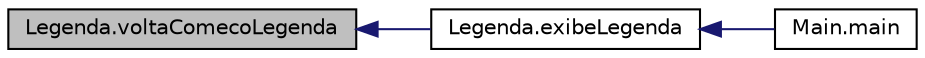 digraph "Legenda.voltaComecoLegenda"
{
  edge [fontname="Helvetica",fontsize="10",labelfontname="Helvetica",labelfontsize="10"];
  node [fontname="Helvetica",fontsize="10",shape=record];
  rankdir="LR";
  Node16 [label="Legenda.voltaComecoLegenda",height=0.2,width=0.4,color="black", fillcolor="grey75", style="filled", fontcolor="black"];
  Node16 -> Node17 [dir="back",color="midnightblue",fontsize="10",style="solid",fontname="Helvetica"];
  Node17 [label="Legenda.exibeLegenda",height=0.2,width=0.4,color="black", fillcolor="white", style="filled",URL="$class_legenda.html#a213202792f82e028c9e144aadad36ee9",tooltip="Exibe o mundo sem nenhum veiculo, indicando as fabricas (é exibido por 5 segundos) ..."];
  Node17 -> Node18 [dir="back",color="midnightblue",fontsize="10",style="solid",fontname="Helvetica"];
  Node18 [label="Main.main",height=0.2,width=0.4,color="black", fillcolor="white", style="filled",URL="$class_main.html#a54c9709d2de6897d6f13e9af08ef177f"];
}
